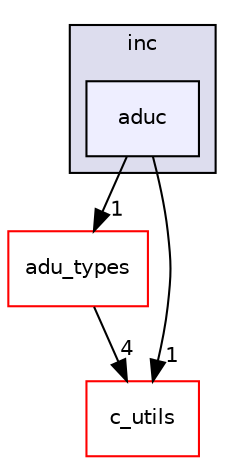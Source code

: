 digraph "src/utils/hash_utils/inc/aduc" {
  compound=true
  node [ fontsize="10", fontname="Helvetica"];
  edge [ labelfontsize="10", labelfontname="Helvetica"];
  subgraph clusterdir_dca2f764c0f0bc9392536717f336a988 {
    graph [ bgcolor="#ddddee", pencolor="black", label="inc" fontname="Helvetica", fontsize="10", URL="dir_dca2f764c0f0bc9392536717f336a988.html"]
  dir_e96d0cc138993b1cddb0b0f69fb5fac4 [shape=box, label="aduc", style="filled", fillcolor="#eeeeff", pencolor="black", URL="dir_e96d0cc138993b1cddb0b0f69fb5fac4.html"];
  }
  dir_2fa9b52a3673ed0f8fcfc3f4f3ae93e3 [shape=box label="adu_types" fillcolor="white" style="filled" color="red" URL="dir_2fa9b52a3673ed0f8fcfc3f4f3ae93e3.html"];
  dir_defa76d82d084e8131791c5f3e6d181e [shape=box label="c_utils" fillcolor="white" style="filled" color="red" URL="dir_defa76d82d084e8131791c5f3e6d181e.html"];
  dir_e96d0cc138993b1cddb0b0f69fb5fac4->dir_2fa9b52a3673ed0f8fcfc3f4f3ae93e3 [headlabel="1", labeldistance=1.5 headhref="dir_000192_000003.html"];
  dir_e96d0cc138993b1cddb0b0f69fb5fac4->dir_defa76d82d084e8131791c5f3e6d181e [headlabel="1", labeldistance=1.5 headhref="dir_000192_000155.html"];
  dir_2fa9b52a3673ed0f8fcfc3f4f3ae93e3->dir_defa76d82d084e8131791c5f3e6d181e [headlabel="4", labeldistance=1.5 headhref="dir_000003_000155.html"];
}
